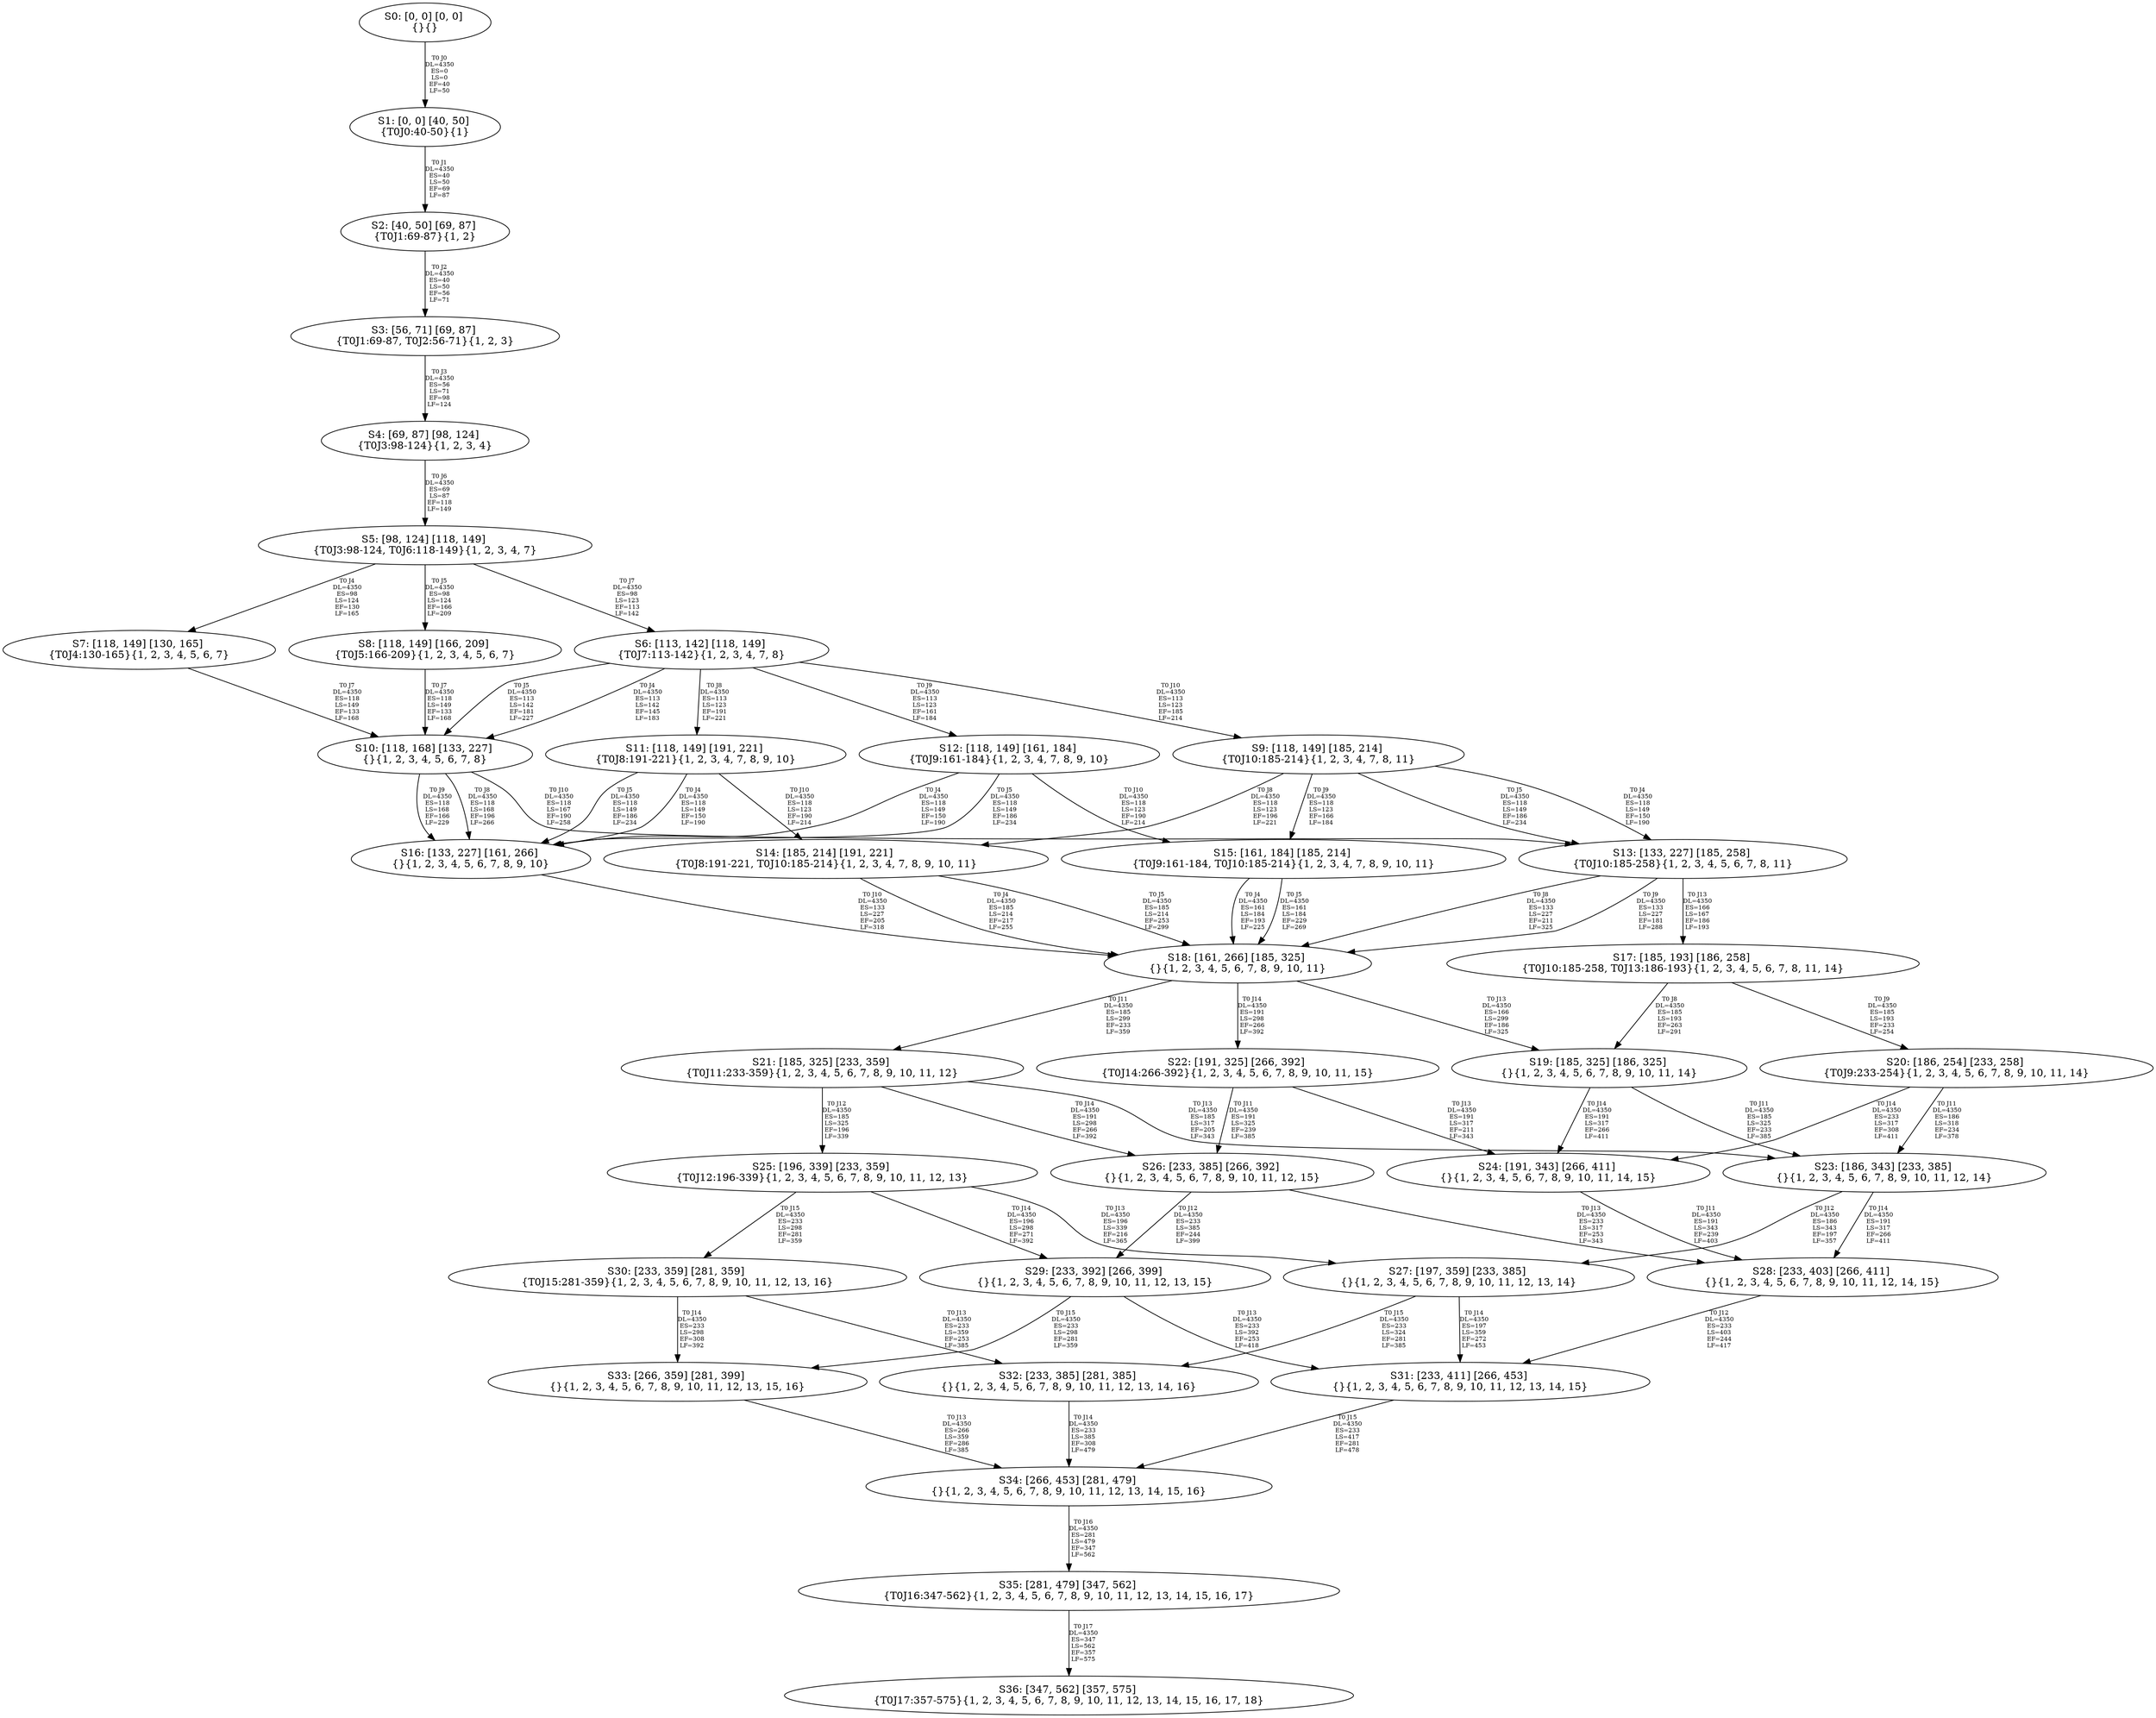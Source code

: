 digraph {
	S0[label="S0: [0, 0] [0, 0] \n{}{}"];
	S1[label="S1: [0, 0] [40, 50] \n{T0J0:40-50}{1}"];
	S2[label="S2: [40, 50] [69, 87] \n{T0J1:69-87}{1, 2}"];
	S3[label="S3: [56, 71] [69, 87] \n{T0J1:69-87, T0J2:56-71}{1, 2, 3}"];
	S4[label="S4: [69, 87] [98, 124] \n{T0J3:98-124}{1, 2, 3, 4}"];
	S5[label="S5: [98, 124] [118, 149] \n{T0J3:98-124, T0J6:118-149}{1, 2, 3, 4, 7}"];
	S6[label="S6: [113, 142] [118, 149] \n{T0J7:113-142}{1, 2, 3, 4, 7, 8}"];
	S7[label="S7: [118, 149] [130, 165] \n{T0J4:130-165}{1, 2, 3, 4, 5, 6, 7}"];
	S8[label="S8: [118, 149] [166, 209] \n{T0J5:166-209}{1, 2, 3, 4, 5, 6, 7}"];
	S9[label="S9: [118, 149] [185, 214] \n{T0J10:185-214}{1, 2, 3, 4, 7, 8, 11}"];
	S10[label="S10: [118, 168] [133, 227] \n{}{1, 2, 3, 4, 5, 6, 7, 8}"];
	S11[label="S11: [118, 149] [191, 221] \n{T0J8:191-221}{1, 2, 3, 4, 7, 8, 9, 10}"];
	S12[label="S12: [118, 149] [161, 184] \n{T0J9:161-184}{1, 2, 3, 4, 7, 8, 9, 10}"];
	S13[label="S13: [133, 227] [185, 258] \n{T0J10:185-258}{1, 2, 3, 4, 5, 6, 7, 8, 11}"];
	S14[label="S14: [185, 214] [191, 221] \n{T0J8:191-221, T0J10:185-214}{1, 2, 3, 4, 7, 8, 9, 10, 11}"];
	S15[label="S15: [161, 184] [185, 214] \n{T0J9:161-184, T0J10:185-214}{1, 2, 3, 4, 7, 8, 9, 10, 11}"];
	S16[label="S16: [133, 227] [161, 266] \n{}{1, 2, 3, 4, 5, 6, 7, 8, 9, 10}"];
	S17[label="S17: [185, 193] [186, 258] \n{T0J10:185-258, T0J13:186-193}{1, 2, 3, 4, 5, 6, 7, 8, 11, 14}"];
	S18[label="S18: [161, 266] [185, 325] \n{}{1, 2, 3, 4, 5, 6, 7, 8, 9, 10, 11}"];
	S19[label="S19: [185, 325] [186, 325] \n{}{1, 2, 3, 4, 5, 6, 7, 8, 9, 10, 11, 14}"];
	S20[label="S20: [186, 254] [233, 258] \n{T0J9:233-254}{1, 2, 3, 4, 5, 6, 7, 8, 9, 10, 11, 14}"];
	S21[label="S21: [185, 325] [233, 359] \n{T0J11:233-359}{1, 2, 3, 4, 5, 6, 7, 8, 9, 10, 11, 12}"];
	S22[label="S22: [191, 325] [266, 392] \n{T0J14:266-392}{1, 2, 3, 4, 5, 6, 7, 8, 9, 10, 11, 15}"];
	S23[label="S23: [186, 343] [233, 385] \n{}{1, 2, 3, 4, 5, 6, 7, 8, 9, 10, 11, 12, 14}"];
	S24[label="S24: [191, 343] [266, 411] \n{}{1, 2, 3, 4, 5, 6, 7, 8, 9, 10, 11, 14, 15}"];
	S25[label="S25: [196, 339] [233, 359] \n{T0J12:196-339}{1, 2, 3, 4, 5, 6, 7, 8, 9, 10, 11, 12, 13}"];
	S26[label="S26: [233, 385] [266, 392] \n{}{1, 2, 3, 4, 5, 6, 7, 8, 9, 10, 11, 12, 15}"];
	S27[label="S27: [197, 359] [233, 385] \n{}{1, 2, 3, 4, 5, 6, 7, 8, 9, 10, 11, 12, 13, 14}"];
	S28[label="S28: [233, 403] [266, 411] \n{}{1, 2, 3, 4, 5, 6, 7, 8, 9, 10, 11, 12, 14, 15}"];
	S29[label="S29: [233, 392] [266, 399] \n{}{1, 2, 3, 4, 5, 6, 7, 8, 9, 10, 11, 12, 13, 15}"];
	S30[label="S30: [233, 359] [281, 359] \n{T0J15:281-359}{1, 2, 3, 4, 5, 6, 7, 8, 9, 10, 11, 12, 13, 16}"];
	S31[label="S31: [233, 411] [266, 453] \n{}{1, 2, 3, 4, 5, 6, 7, 8, 9, 10, 11, 12, 13, 14, 15}"];
	S32[label="S32: [233, 385] [281, 385] \n{}{1, 2, 3, 4, 5, 6, 7, 8, 9, 10, 11, 12, 13, 14, 16}"];
	S33[label="S33: [266, 359] [281, 399] \n{}{1, 2, 3, 4, 5, 6, 7, 8, 9, 10, 11, 12, 13, 15, 16}"];
	S34[label="S34: [266, 453] [281, 479] \n{}{1, 2, 3, 4, 5, 6, 7, 8, 9, 10, 11, 12, 13, 14, 15, 16}"];
	S35[label="S35: [281, 479] [347, 562] \n{T0J16:347-562}{1, 2, 3, 4, 5, 6, 7, 8, 9, 10, 11, 12, 13, 14, 15, 16, 17}"];
	S36[label="S36: [347, 562] [357, 575] \n{T0J17:357-575}{1, 2, 3, 4, 5, 6, 7, 8, 9, 10, 11, 12, 13, 14, 15, 16, 17, 18}"];
	S0 -> S1[label="T0 J0\nDL=4350\nES=0\nLS=0\nEF=40\nLF=50",fontsize=8];
	S1 -> S2[label="T0 J1\nDL=4350\nES=40\nLS=50\nEF=69\nLF=87",fontsize=8];
	S2 -> S3[label="T0 J2\nDL=4350\nES=40\nLS=50\nEF=56\nLF=71",fontsize=8];
	S3 -> S4[label="T0 J3\nDL=4350\nES=56\nLS=71\nEF=98\nLF=124",fontsize=8];
	S4 -> S5[label="T0 J6\nDL=4350\nES=69\nLS=87\nEF=118\nLF=149",fontsize=8];
	S5 -> S7[label="T0 J4\nDL=4350\nES=98\nLS=124\nEF=130\nLF=165",fontsize=8];
	S5 -> S8[label="T0 J5\nDL=4350\nES=98\nLS=124\nEF=166\nLF=209",fontsize=8];
	S5 -> S6[label="T0 J7\nDL=4350\nES=98\nLS=123\nEF=113\nLF=142",fontsize=8];
	S6 -> S10[label="T0 J4\nDL=4350\nES=113\nLS=142\nEF=145\nLF=183",fontsize=8];
	S6 -> S10[label="T0 J5\nDL=4350\nES=113\nLS=142\nEF=181\nLF=227",fontsize=8];
	S6 -> S11[label="T0 J8\nDL=4350\nES=113\nLS=123\nEF=191\nLF=221",fontsize=8];
	S6 -> S12[label="T0 J9\nDL=4350\nES=113\nLS=123\nEF=161\nLF=184",fontsize=8];
	S6 -> S9[label="T0 J10\nDL=4350\nES=113\nLS=123\nEF=185\nLF=214",fontsize=8];
	S7 -> S10[label="T0 J7\nDL=4350\nES=118\nLS=149\nEF=133\nLF=168",fontsize=8];
	S8 -> S10[label="T0 J7\nDL=4350\nES=118\nLS=149\nEF=133\nLF=168",fontsize=8];
	S9 -> S13[label="T0 J4\nDL=4350\nES=118\nLS=149\nEF=150\nLF=190",fontsize=8];
	S9 -> S13[label="T0 J5\nDL=4350\nES=118\nLS=149\nEF=186\nLF=234",fontsize=8];
	S9 -> S14[label="T0 J8\nDL=4350\nES=118\nLS=123\nEF=196\nLF=221",fontsize=8];
	S9 -> S15[label="T0 J9\nDL=4350\nES=118\nLS=123\nEF=166\nLF=184",fontsize=8];
	S10 -> S16[label="T0 J8\nDL=4350\nES=118\nLS=168\nEF=196\nLF=266",fontsize=8];
	S10 -> S16[label="T0 J9\nDL=4350\nES=118\nLS=168\nEF=166\nLF=229",fontsize=8];
	S10 -> S13[label="T0 J10\nDL=4350\nES=118\nLS=167\nEF=190\nLF=258",fontsize=8];
	S11 -> S16[label="T0 J4\nDL=4350\nES=118\nLS=149\nEF=150\nLF=190",fontsize=8];
	S11 -> S16[label="T0 J5\nDL=4350\nES=118\nLS=149\nEF=186\nLF=234",fontsize=8];
	S11 -> S14[label="T0 J10\nDL=4350\nES=118\nLS=123\nEF=190\nLF=214",fontsize=8];
	S12 -> S16[label="T0 J4\nDL=4350\nES=118\nLS=149\nEF=150\nLF=190",fontsize=8];
	S12 -> S16[label="T0 J5\nDL=4350\nES=118\nLS=149\nEF=186\nLF=234",fontsize=8];
	S12 -> S15[label="T0 J10\nDL=4350\nES=118\nLS=123\nEF=190\nLF=214",fontsize=8];
	S13 -> S18[label="T0 J8\nDL=4350\nES=133\nLS=227\nEF=211\nLF=325",fontsize=8];
	S13 -> S18[label="T0 J9\nDL=4350\nES=133\nLS=227\nEF=181\nLF=288",fontsize=8];
	S13 -> S17[label="T0 J13\nDL=4350\nES=166\nLS=167\nEF=186\nLF=193",fontsize=8];
	S14 -> S18[label="T0 J4\nDL=4350\nES=185\nLS=214\nEF=217\nLF=255",fontsize=8];
	S14 -> S18[label="T0 J5\nDL=4350\nES=185\nLS=214\nEF=253\nLF=299",fontsize=8];
	S15 -> S18[label="T0 J4\nDL=4350\nES=161\nLS=184\nEF=193\nLF=225",fontsize=8];
	S15 -> S18[label="T0 J5\nDL=4350\nES=161\nLS=184\nEF=229\nLF=269",fontsize=8];
	S16 -> S18[label="T0 J10\nDL=4350\nES=133\nLS=227\nEF=205\nLF=318",fontsize=8];
	S17 -> S19[label="T0 J8\nDL=4350\nES=185\nLS=193\nEF=263\nLF=291",fontsize=8];
	S17 -> S20[label="T0 J9\nDL=4350\nES=185\nLS=193\nEF=233\nLF=254",fontsize=8];
	S18 -> S21[label="T0 J11\nDL=4350\nES=185\nLS=299\nEF=233\nLF=359",fontsize=8];
	S18 -> S19[label="T0 J13\nDL=4350\nES=166\nLS=299\nEF=186\nLF=325",fontsize=8];
	S18 -> S22[label="T0 J14\nDL=4350\nES=191\nLS=298\nEF=266\nLF=392",fontsize=8];
	S19 -> S23[label="T0 J11\nDL=4350\nES=185\nLS=325\nEF=233\nLF=385",fontsize=8];
	S19 -> S24[label="T0 J14\nDL=4350\nES=191\nLS=317\nEF=266\nLF=411",fontsize=8];
	S20 -> S23[label="T0 J11\nDL=4350\nES=186\nLS=318\nEF=234\nLF=378",fontsize=8];
	S20 -> S24[label="T0 J14\nDL=4350\nES=233\nLS=317\nEF=308\nLF=411",fontsize=8];
	S21 -> S25[label="T0 J12\nDL=4350\nES=185\nLS=325\nEF=196\nLF=339",fontsize=8];
	S21 -> S23[label="T0 J13\nDL=4350\nES=185\nLS=317\nEF=205\nLF=343",fontsize=8];
	S21 -> S26[label="T0 J14\nDL=4350\nES=191\nLS=298\nEF=266\nLF=392",fontsize=8];
	S22 -> S26[label="T0 J11\nDL=4350\nES=191\nLS=325\nEF=239\nLF=385",fontsize=8];
	S22 -> S24[label="T0 J13\nDL=4350\nES=191\nLS=317\nEF=211\nLF=343",fontsize=8];
	S23 -> S27[label="T0 J12\nDL=4350\nES=186\nLS=343\nEF=197\nLF=357",fontsize=8];
	S23 -> S28[label="T0 J14\nDL=4350\nES=191\nLS=317\nEF=266\nLF=411",fontsize=8];
	S24 -> S28[label="T0 J11\nDL=4350\nES=191\nLS=343\nEF=239\nLF=403",fontsize=8];
	S25 -> S27[label="T0 J13\nDL=4350\nES=196\nLS=339\nEF=216\nLF=365",fontsize=8];
	S25 -> S29[label="T0 J14\nDL=4350\nES=196\nLS=298\nEF=271\nLF=392",fontsize=8];
	S25 -> S30[label="T0 J15\nDL=4350\nES=233\nLS=298\nEF=281\nLF=359",fontsize=8];
	S26 -> S29[label="T0 J12\nDL=4350\nES=233\nLS=385\nEF=244\nLF=399",fontsize=8];
	S26 -> S28[label="T0 J13\nDL=4350\nES=233\nLS=317\nEF=253\nLF=343",fontsize=8];
	S27 -> S31[label="T0 J14\nDL=4350\nES=197\nLS=359\nEF=272\nLF=453",fontsize=8];
	S27 -> S32[label="T0 J15\nDL=4350\nES=233\nLS=324\nEF=281\nLF=385",fontsize=8];
	S28 -> S31[label="T0 J12\nDL=4350\nES=233\nLS=403\nEF=244\nLF=417",fontsize=8];
	S29 -> S31[label="T0 J13\nDL=4350\nES=233\nLS=392\nEF=253\nLF=418",fontsize=8];
	S29 -> S33[label="T0 J15\nDL=4350\nES=233\nLS=298\nEF=281\nLF=359",fontsize=8];
	S30 -> S32[label="T0 J13\nDL=4350\nES=233\nLS=359\nEF=253\nLF=385",fontsize=8];
	S30 -> S33[label="T0 J14\nDL=4350\nES=233\nLS=298\nEF=308\nLF=392",fontsize=8];
	S31 -> S34[label="T0 J15\nDL=4350\nES=233\nLS=417\nEF=281\nLF=478",fontsize=8];
	S32 -> S34[label="T0 J14\nDL=4350\nES=233\nLS=385\nEF=308\nLF=479",fontsize=8];
	S33 -> S34[label="T0 J13\nDL=4350\nES=266\nLS=359\nEF=286\nLF=385",fontsize=8];
	S34 -> S35[label="T0 J16\nDL=4350\nES=281\nLS=479\nEF=347\nLF=562",fontsize=8];
	S35 -> S36[label="T0 J17\nDL=4350\nES=347\nLS=562\nEF=357\nLF=575",fontsize=8];
}
